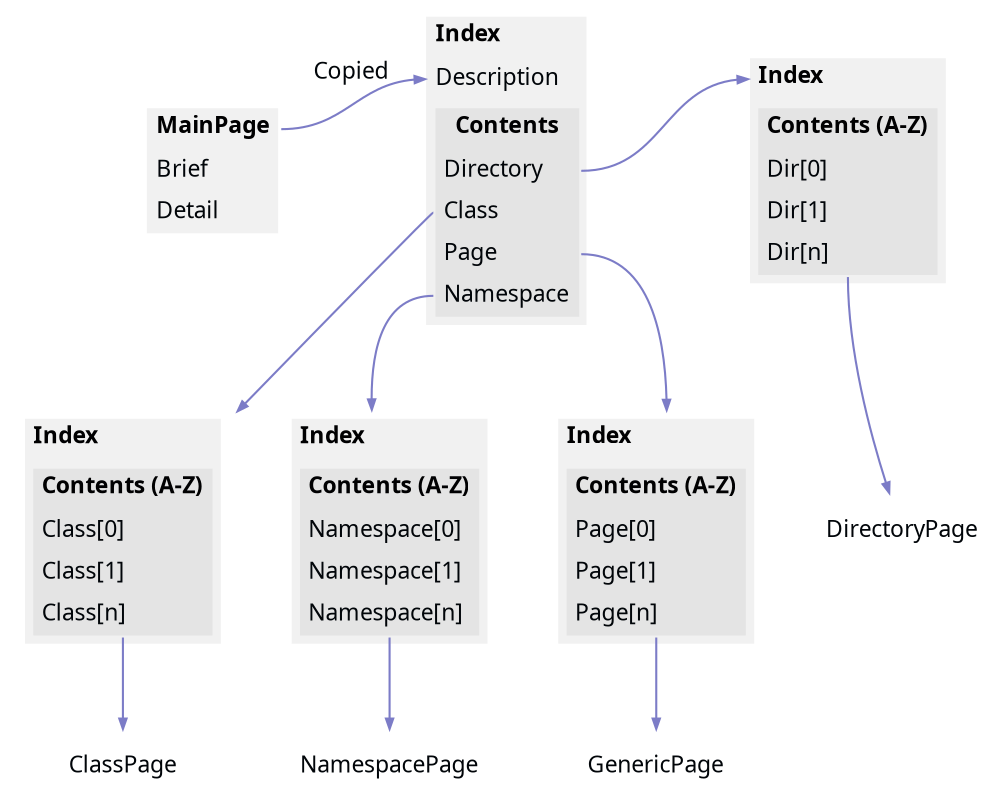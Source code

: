 
digraph {
    bgcolor = none;
    rankdir = "TB";
    layout  = dot;
    
    node [
        shape     = none
        fontname  = "Segoe UI"
        fontcolor = "#010509FF"
        fontsize  = "11"
    ]
    edge [
        arrowsize = "0.5"
        color     = "#7C7CC7FF"
        fontname  = "Segoe UI"
        fontcolor = "#010509FF"
        fontsize  = "11"
    ]
    
    MainPage[label=<
        <table border="0" cellspacing="0" cellpadding="4" bgcolor="#22222210">
            <tr><td align="center" port="Title"><font color="#000001FF"><b>MainPage</b></font></td></tr>
            <tr><td align="left">Brief</td></tr>
            <tr><td align="left">Detail</td></tr>
        </table>
    >];


    Index[label=<
        <table border="0" cellspacing="0" cellpadding="4" bgcolor="#22222210">
            <tr><td align="left"><font color="#000001FF"><b>Index</b></font></td></tr>
            <tr><td align="left" port="Description">Description</td></tr>
            <tr><td>
            <table border="0" cellspacing="0" cellpadding="4" bgcolor="#22222210">
            <tr><td align="center"><font color="#000001FF"><b>Contents</b></font></td></tr>
            <tr><td align="left" port="Directory">Directory</td></tr>
            <tr><td align="left" port="Class">Class</td></tr>
            <tr><td align="left" port="Page">Page</td></tr>
            <tr><td align="left" port="Namespace">Namespace</td></tr>
            </table>
            </td></tr>
        </table>
    >];
    {rank=min Index MainPage}

    MainPage:Title->Index:Description[label="Copied"];


    ClassIndex[label=<
        <table border="0" cellspacing="0" cellpadding="4" bgcolor="#22222210">
            <tr><td align="left" port="Title"><font color="#000001FF"><b>Index</b></font></td></tr>
            <tr><td>
            <table border="0" cellspacing="0" cellpadding="4" bgcolor="#22222210">
            <tr><td align="center"><font color="#000001FF"><b>Contents (A-Z)</b></font></td></tr>
            <tr><td align="left">Class[0]</td></tr>
            <tr><td align="left">Class[1]</td></tr>
            <tr><td align="left" port="Item">Class[n]</td></tr>
            </table>
            </td></tr>
        </table>
    >];
    Index:Class->ClassIndex;


    NamespaceIndex[label=<
        <table border="0" cellspacing="0" cellpadding="4" bgcolor="#22222210">
            <tr><td align="left" port="Title"><font color="#000001FF"><b>Index</b></font></td></tr>
            <tr><td>
            <table border="0" cellspacing="0" cellpadding="4" bgcolor="#22222210">
            <tr><td align="center"><font color="#000001FF"><b>Contents (A-Z)</b></font></td></tr>
            <tr><td align="left">Namespace[0]</td></tr>
            <tr><td align="left">Namespace[1]</td></tr>
            <tr><td align="left" port="Item">Namespace[n]</td></tr>
            </table>
            </td></tr>
        </table>
    >];
    
    Index:Namespace->NamespaceIndex;

    PageIndex[label=<
        <table border="0" cellspacing="0" cellpadding="4" bgcolor="#22222210">
            <tr><td align="left" port="Title"><font color="#000001FF"><b>Index</b></font></td></tr>
            <tr><td>
            <table border="0" cellspacing="0" cellpadding="4" bgcolor="#22222210">
            <tr><td align="center"><font color="#000001FF"><b>Contents (A-Z)</b></font></td></tr>
            <tr><td align="left">Page[0]</td></tr>
            <tr><td align="left">Page[1]</td></tr>
            <tr><td align="left" port="ITem">Page[n]</td></tr>
            </table>
            </td></tr>
        </table>
    >];

    Index:Page->PageIndex;


    DirectoryIndex[label=<
        <table border="0" cellspacing="0" cellpadding="4" bgcolor="#22222210">
            <tr><td align="left" port="Title"><font color="#000001FF"><b>Index</b></font></td></tr>
            <tr><td>
            <table border="0" cellspacing="0" cellpadding="4" bgcolor="#22222210">
            <tr><td align="center"><font color="#000001FF"><b>Contents (A-Z)</b></font></td></tr>
            <tr><td align="left">Dir[0]</td></tr>
            <tr><td align="left">Dir[1]</td></tr>
            <tr><td align="left" port="Item">Dir[n]</td></tr>
            </table>
            </td></tr>
        </table>
    >];



    Index:Directory->DirectoryIndex:Title;

    {rank=same Index DirectoryIndex}



    ClassIndex:Item->ClassPage;
    DirectoryIndex:Item->DirectoryPage;
    PageIndex:Item->GenericPage;
    NamespaceIndex:Item->NamespacePage;

}
